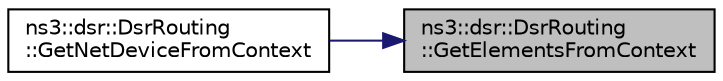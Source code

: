 digraph "ns3::dsr::DsrRouting::GetElementsFromContext"
{
 // LATEX_PDF_SIZE
  edge [fontname="Helvetica",fontsize="10",labelfontname="Helvetica",labelfontsize="10"];
  node [fontname="Helvetica",fontsize="10",shape=record];
  rankdir="RL";
  Node1 [label="ns3::dsr::DsrRouting\l::GetElementsFromContext",height=0.2,width=0.4,color="black", fillcolor="grey75", style="filled", fontcolor="black",tooltip="Get the elements from the tracing context."];
  Node1 -> Node2 [dir="back",color="midnightblue",fontsize="10",style="solid",fontname="Helvetica"];
  Node2 [label="ns3::dsr::DsrRouting\l::GetNetDeviceFromContext",height=0.2,width=0.4,color="black", fillcolor="white", style="filled",URL="$classns3_1_1dsr_1_1_dsr_routing.html#a5160f9f3016a0ee25fd5d52be1e4d51e",tooltip="Get the netdevice from the context."];
}
